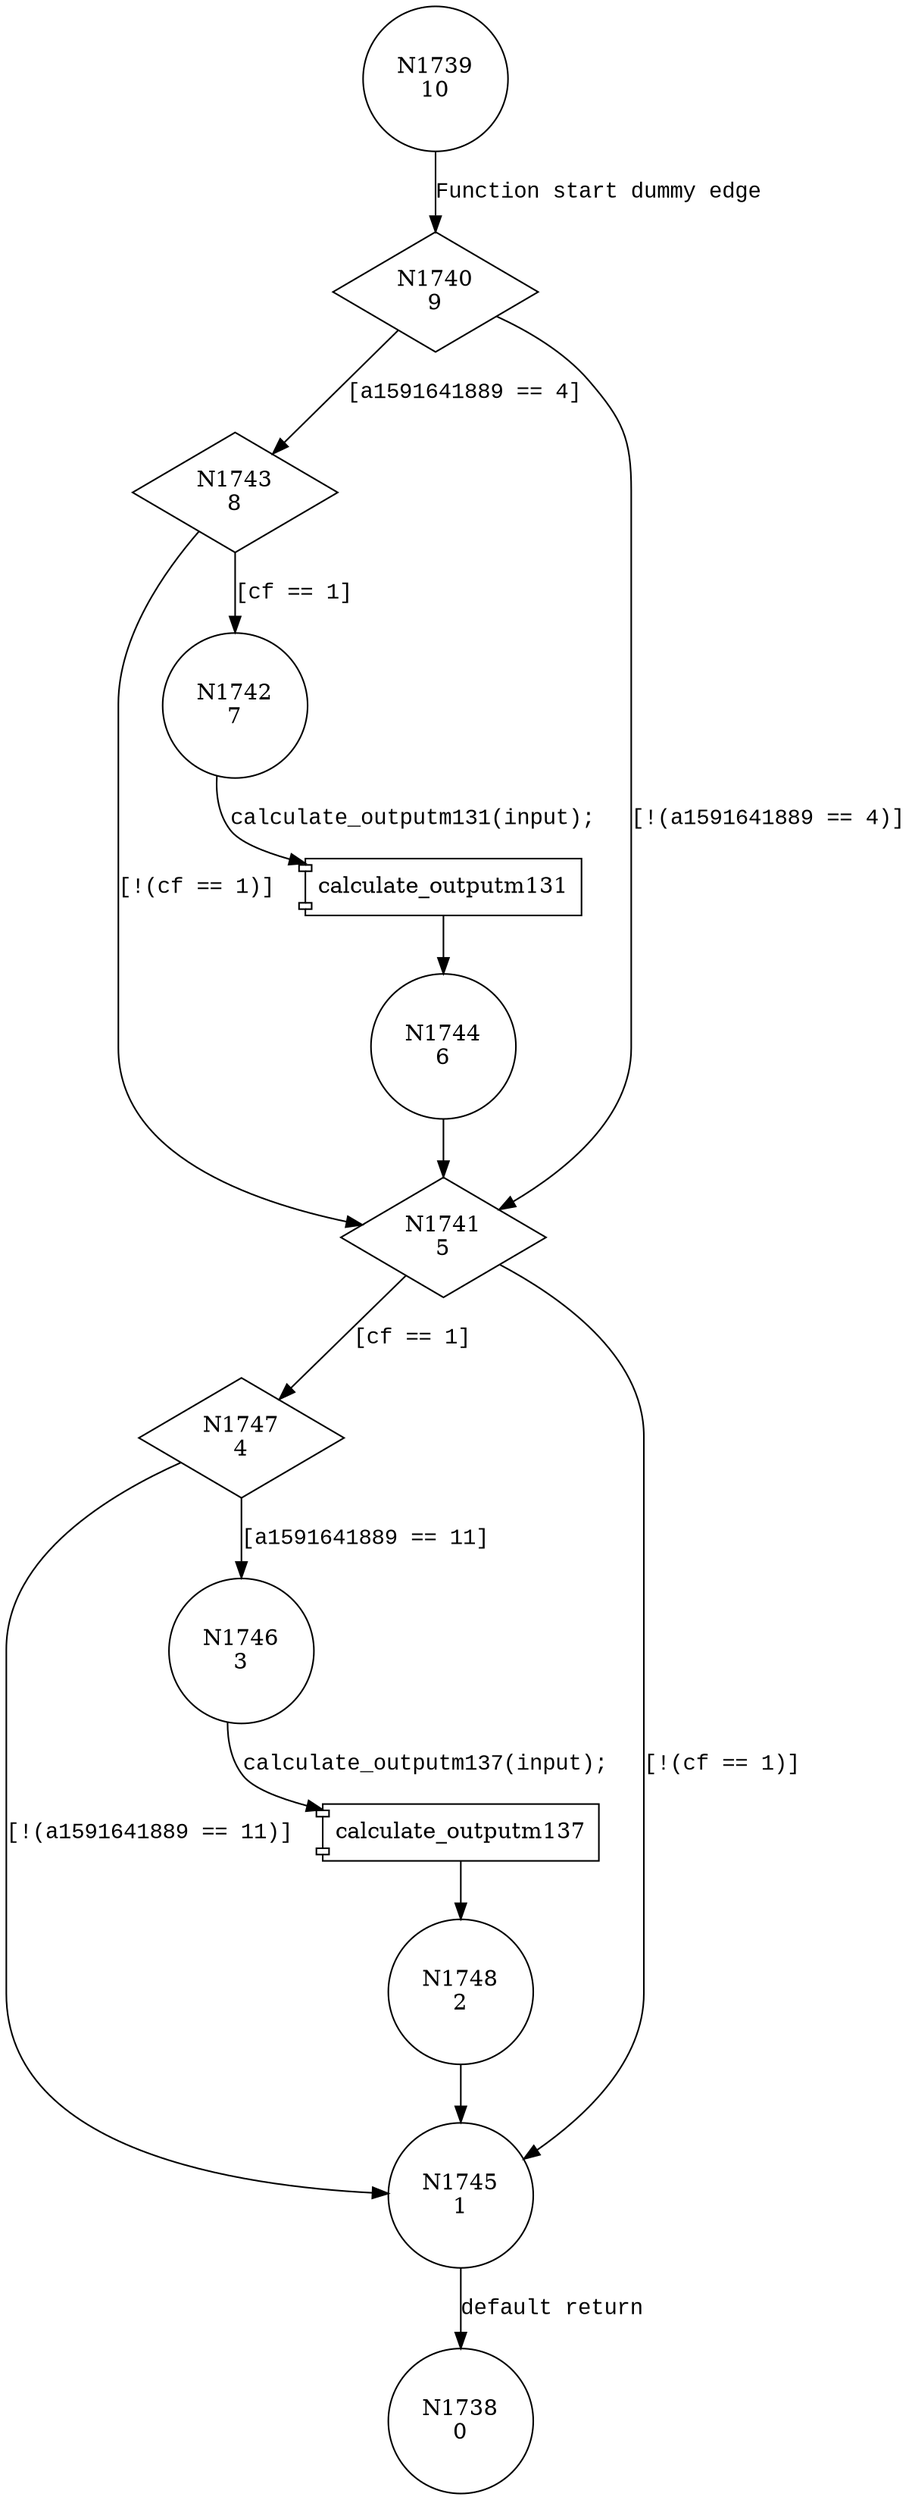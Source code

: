 digraph calculate_outputm28 {
1739 [shape="circle" label="N1739\n10"]
1740 [shape="diamond" label="N1740\n9"]
1743 [shape="diamond" label="N1743\n8"]
1741 [shape="diamond" label="N1741\n5"]
1747 [shape="diamond" label="N1747\n4"]
1745 [shape="circle" label="N1745\n1"]
1738 [shape="circle" label="N1738\n0"]
1746 [shape="circle" label="N1746\n3"]
1748 [shape="circle" label="N1748\n2"]
1742 [shape="circle" label="N1742\n7"]
1744 [shape="circle" label="N1744\n6"]
1739 -> 1740 [label="Function start dummy edge" fontname="Courier New"]
1740 -> 1743 [label="[a1591641889 == 4]" fontname="Courier New"]
1740 -> 1741 [label="[!(a1591641889 == 4)]" fontname="Courier New"]
1741 -> 1747 [label="[cf == 1]" fontname="Courier New"]
1741 -> 1745 [label="[!(cf == 1)]" fontname="Courier New"]
1745 -> 1738 [label="default return" fontname="Courier New"]
1747 -> 1746 [label="[a1591641889 == 11]" fontname="Courier New"]
1747 -> 1745 [label="[!(a1591641889 == 11)]" fontname="Courier New"]
100165 [shape="component" label="calculate_outputm137"]
1746 -> 100165 [label="calculate_outputm137(input);" fontname="Courier New"]
100165 -> 1748 [label="" fontname="Courier New"]
1743 -> 1742 [label="[cf == 1]" fontname="Courier New"]
1743 -> 1741 [label="[!(cf == 1)]" fontname="Courier New"]
100166 [shape="component" label="calculate_outputm131"]
1742 -> 100166 [label="calculate_outputm131(input);" fontname="Courier New"]
100166 -> 1744 [label="" fontname="Courier New"]
1748 -> 1745 [label="" fontname="Courier New"]
1744 -> 1741 [label="" fontname="Courier New"]
}